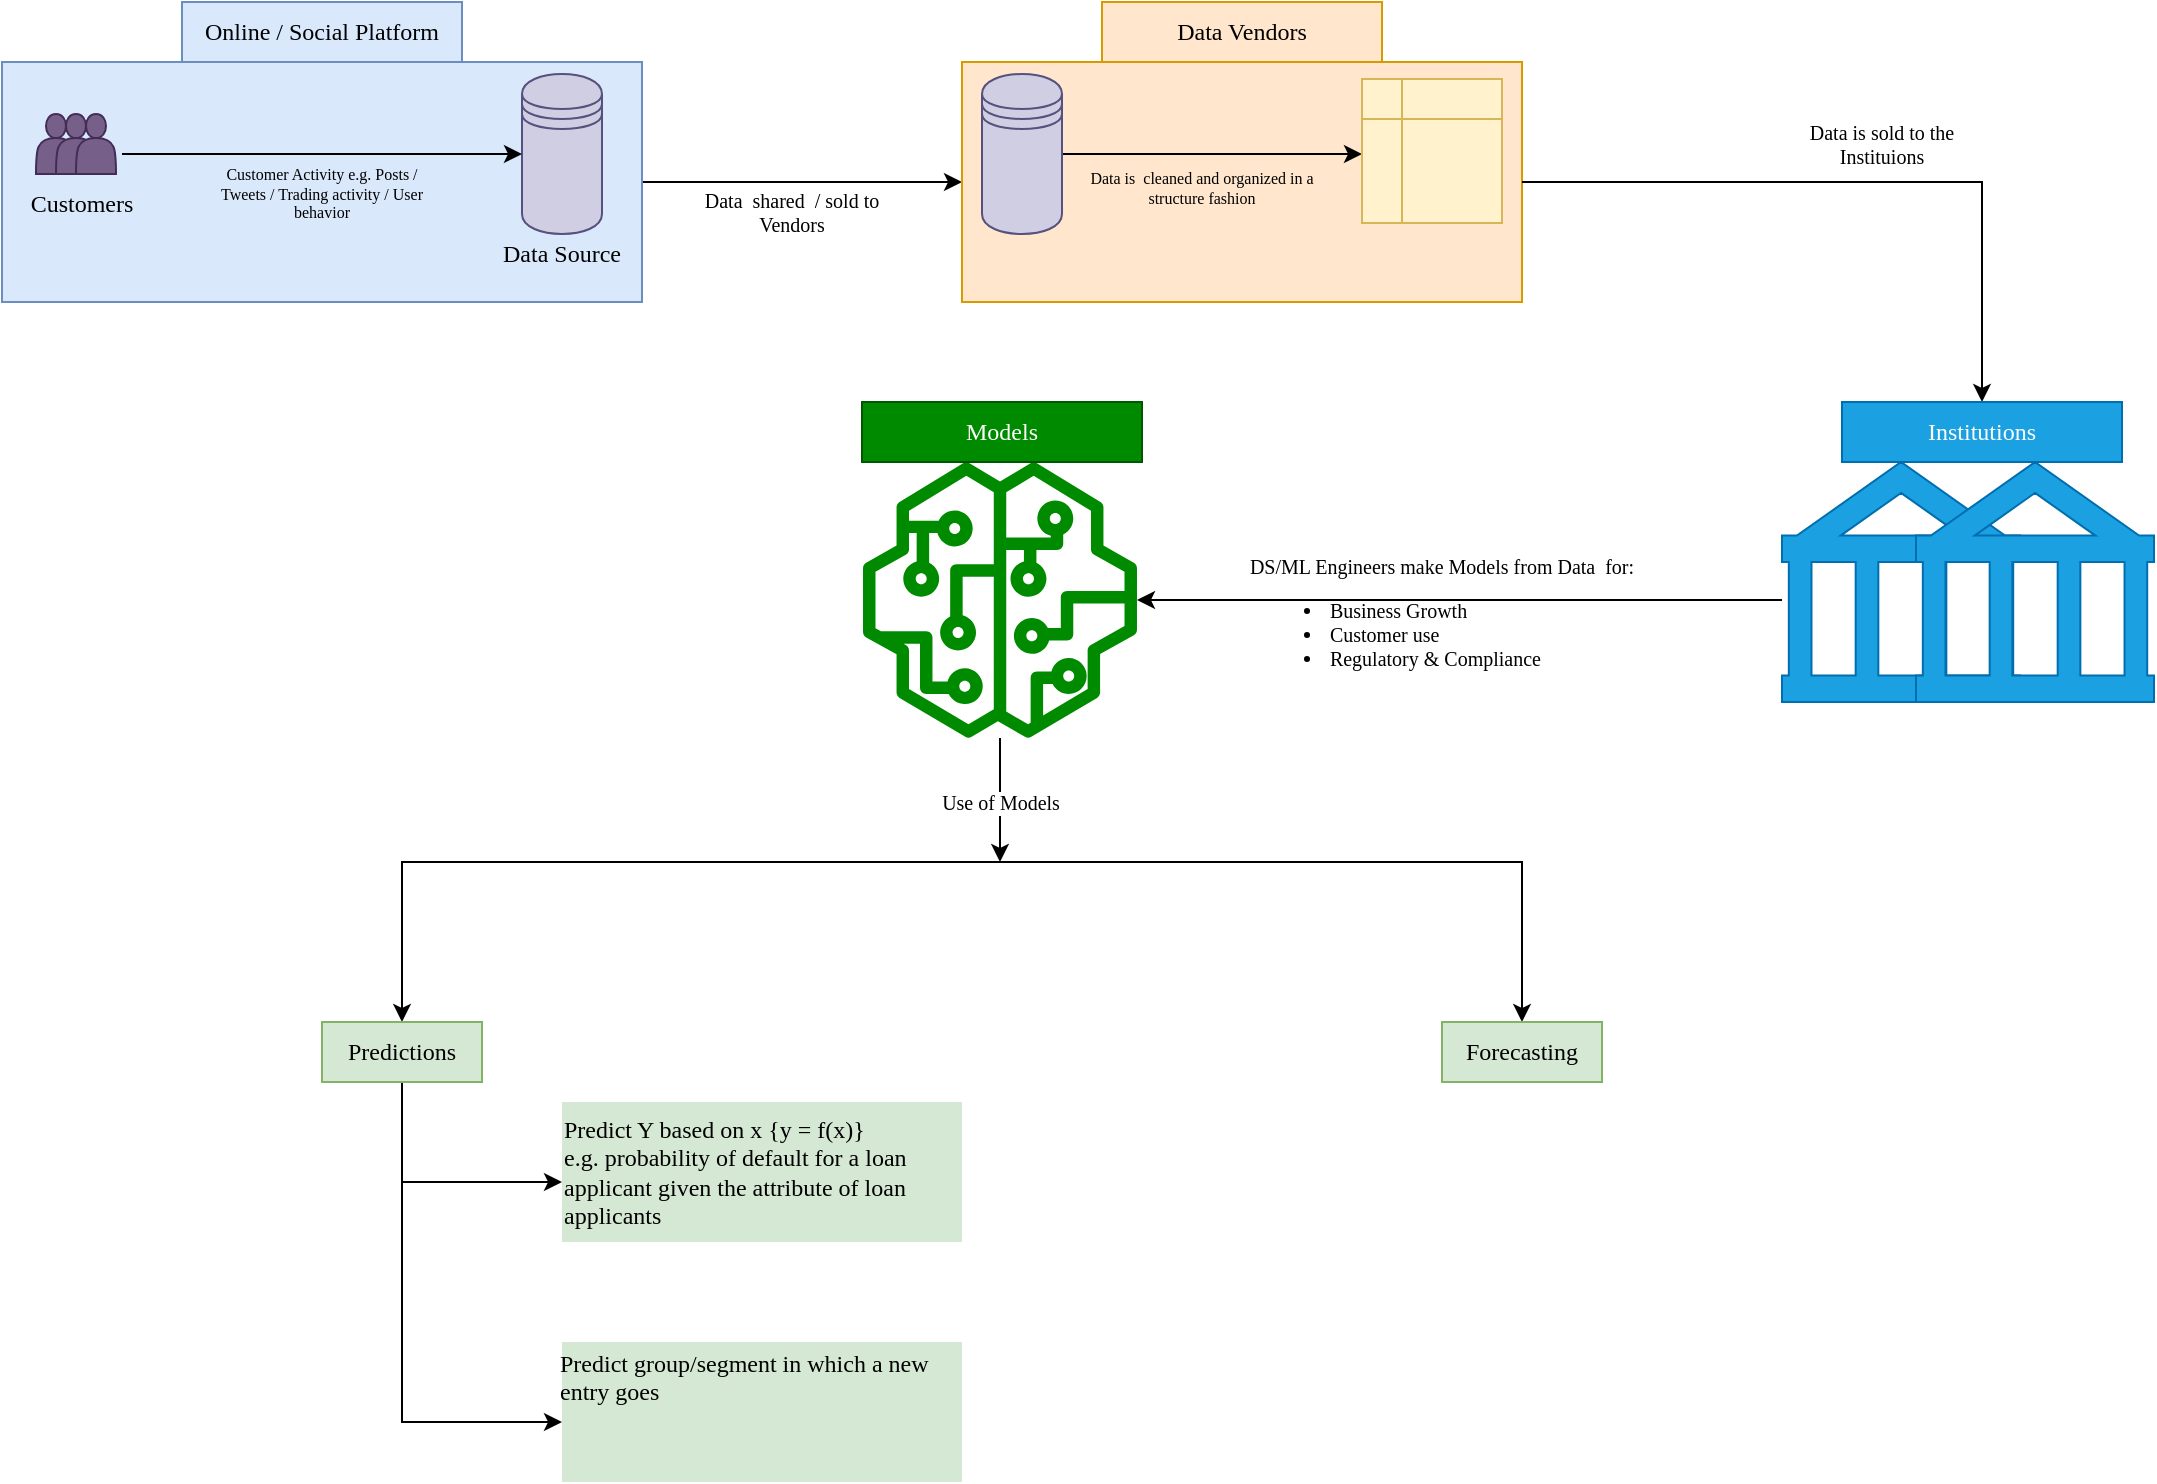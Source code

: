 <mxfile version="16.4.11" type="github">
  <diagram id="cB2xD58eg4lPSIvs-B4w" name="Page-1">
    <mxGraphModel dx="766" dy="1104" grid="1" gridSize="10" guides="1" tooltips="1" connect="1" arrows="1" fold="1" page="1" pageScale="1" pageWidth="1169" pageHeight="827" background="none" math="0" shadow="0">
      <root>
        <mxCell id="0" />
        <mxCell id="1" parent="0" />
        <mxCell id="4gpTap-luiY6iofxUlM1-19" value="" style="edgeStyle=orthogonalEdgeStyle;rounded=0;orthogonalLoop=1;jettySize=auto;html=1;fontFamily=Comic Sans MS;fontSize=7;" parent="1" source="4gpTap-luiY6iofxUlM1-3" target="4gpTap-luiY6iofxUlM1-18" edge="1">
          <mxGeometry relative="1" as="geometry" />
        </mxCell>
        <mxCell id="4gpTap-luiY6iofxUlM1-3" value="" style="rounded=0;whiteSpace=wrap;html=1;labelBackgroundColor=none;fontFamily=Comic Sans MS;fillColor=#dae8fc;strokeColor=#6c8ebf;" parent="1" vertex="1">
          <mxGeometry x="40" y="40" width="320" height="120" as="geometry" />
        </mxCell>
        <mxCell id="4gpTap-luiY6iofxUlM1-4" value="Online / Social Platform" style="text;html=1;strokeColor=#6c8ebf;fillColor=#dae8fc;align=center;verticalAlign=middle;whiteSpace=wrap;rounded=0;labelBackgroundColor=none;fontFamily=Comic Sans MS;" parent="1" vertex="1">
          <mxGeometry x="130" y="10" width="140" height="30" as="geometry" />
        </mxCell>
        <mxCell id="4gpTap-luiY6iofxUlM1-8" value="" style="group" parent="1" vertex="1" connectable="0">
          <mxGeometry x="57" y="66" width="40" height="30" as="geometry" />
        </mxCell>
        <mxCell id="4gpTap-luiY6iofxUlM1-5" value="" style="shape=actor;whiteSpace=wrap;html=1;labelBackgroundColor=none;fontFamily=Comic Sans MS;fillColor=#76608a;strokeColor=#432D57;fontColor=#ffffff;" parent="4gpTap-luiY6iofxUlM1-8" vertex="1">
          <mxGeometry width="20" height="30" as="geometry" />
        </mxCell>
        <mxCell id="4gpTap-luiY6iofxUlM1-6" value="" style="shape=actor;whiteSpace=wrap;html=1;labelBackgroundColor=none;fontFamily=Comic Sans MS;fillColor=#76608a;strokeColor=#432D57;fontColor=#ffffff;" parent="4gpTap-luiY6iofxUlM1-8" vertex="1">
          <mxGeometry x="10" width="20" height="30" as="geometry" />
        </mxCell>
        <mxCell id="4gpTap-luiY6iofxUlM1-7" value="" style="shape=actor;whiteSpace=wrap;html=1;labelBackgroundColor=none;fontFamily=Comic Sans MS;fillColor=#76608a;strokeColor=#432D57;fontColor=#ffffff;" parent="4gpTap-luiY6iofxUlM1-8" vertex="1">
          <mxGeometry x="20" width="20" height="30" as="geometry" />
        </mxCell>
        <mxCell id="4gpTap-luiY6iofxUlM1-9" value="Customers" style="text;html=1;strokeColor=none;fillColor=none;align=center;verticalAlign=middle;whiteSpace=wrap;rounded=0;labelBackgroundColor=none;fontFamily=Comic Sans MS;" parent="1" vertex="1">
          <mxGeometry x="50" y="96" width="60" height="30" as="geometry" />
        </mxCell>
        <mxCell id="4gpTap-luiY6iofxUlM1-10" value="" style="shape=datastore;whiteSpace=wrap;html=1;labelBackgroundColor=none;fontFamily=Comic Sans MS;fillColor=#d0cee2;strokeColor=#56517e;" parent="1" vertex="1">
          <mxGeometry x="300" y="46" width="40" height="80" as="geometry" />
        </mxCell>
        <mxCell id="4gpTap-luiY6iofxUlM1-11" value="" style="endArrow=classic;html=1;rounded=0;fontFamily=Comic Sans MS;" parent="1" target="4gpTap-luiY6iofxUlM1-10" edge="1">
          <mxGeometry width="50" height="50" relative="1" as="geometry">
            <mxPoint x="100" y="86" as="sourcePoint" />
            <mxPoint x="140" y="36" as="targetPoint" />
          </mxGeometry>
        </mxCell>
        <mxCell id="4gpTap-luiY6iofxUlM1-13" value="Data Source" style="text;html=1;strokeColor=none;fillColor=none;align=center;verticalAlign=middle;whiteSpace=wrap;rounded=0;labelBackgroundColor=none;fontFamily=Comic Sans MS;" parent="1" vertex="1">
          <mxGeometry x="280" y="126" width="80" height="20" as="geometry" />
        </mxCell>
        <mxCell id="4gpTap-luiY6iofxUlM1-15" value="Customer Activity e.g. Posts / Tweets / Trading activity / User behavior" style="text;html=1;strokeColor=none;fillColor=none;align=center;verticalAlign=middle;whiteSpace=wrap;rounded=0;labelBackgroundColor=none;fontFamily=Comic Sans MS;fontSize=8;" parent="1" vertex="1">
          <mxGeometry x="140" y="86" width="120" height="40" as="geometry" />
        </mxCell>
        <mxCell id="4gpTap-luiY6iofxUlM1-18" value="" style="whiteSpace=wrap;html=1;fontFamily=Comic Sans MS;fillColor=#ffe6cc;strokeColor=#d79b00;rounded=0;labelBackgroundColor=none;" parent="1" vertex="1">
          <mxGeometry x="520" y="40" width="280" height="120" as="geometry" />
        </mxCell>
        <mxCell id="4gpTap-luiY6iofxUlM1-20" value="Data Vendors" style="text;html=1;strokeColor=#d79b00;fillColor=#ffe6cc;align=center;verticalAlign=middle;whiteSpace=wrap;rounded=0;labelBackgroundColor=none;fontFamily=Comic Sans MS;" parent="1" vertex="1">
          <mxGeometry x="590" y="10" width="140" height="30" as="geometry" />
        </mxCell>
        <mxCell id="4gpTap-luiY6iofxUlM1-21" value="Data&amp;nbsp; shared&amp;nbsp; / sold to Vendors" style="text;html=1;strokeColor=none;fillColor=none;align=center;verticalAlign=middle;whiteSpace=wrap;rounded=0;labelBackgroundColor=none;fontFamily=Comic Sans MS;fontSize=10;" parent="1" vertex="1">
          <mxGeometry x="390" y="100" width="90" height="30" as="geometry" />
        </mxCell>
        <mxCell id="4gpTap-luiY6iofxUlM1-24" value="" style="edgeStyle=orthogonalEdgeStyle;rounded=0;orthogonalLoop=1;jettySize=auto;html=1;fontFamily=Comic Sans MS;fontSize=7;entryX=0;entryY=0.521;entryDx=0;entryDy=0;entryPerimeter=0;" parent="1" source="4gpTap-luiY6iofxUlM1-22" target="4gpTap-luiY6iofxUlM1-25" edge="1">
          <mxGeometry relative="1" as="geometry">
            <mxPoint x="670" y="86" as="targetPoint" />
          </mxGeometry>
        </mxCell>
        <mxCell id="4gpTap-luiY6iofxUlM1-22" value="" style="shape=datastore;whiteSpace=wrap;html=1;labelBackgroundColor=none;fontFamily=Comic Sans MS;fillColor=#d0cee2;strokeColor=#56517e;" parent="1" vertex="1">
          <mxGeometry x="530" y="46" width="40" height="80" as="geometry" />
        </mxCell>
        <mxCell id="4gpTap-luiY6iofxUlM1-25" value="" style="shape=internalStorage;whiteSpace=wrap;html=1;backgroundOutline=1;labelBackgroundColor=none;fontFamily=Comic Sans MS;fontSize=7;fillColor=#fff2cc;strokeColor=#d6b656;" parent="1" vertex="1">
          <mxGeometry x="720" y="48.5" width="70" height="72" as="geometry" />
        </mxCell>
        <mxCell id="4gpTap-luiY6iofxUlM1-26" value="Data is&amp;nbsp; cleaned and organized in a structure fashion" style="text;html=1;strokeColor=none;fillColor=none;align=center;verticalAlign=middle;whiteSpace=wrap;rounded=0;labelBackgroundColor=none;fontFamily=Comic Sans MS;fontSize=8;" parent="1" vertex="1">
          <mxGeometry x="580" y="86" width="120" height="34" as="geometry" />
        </mxCell>
        <mxCell id="4gpTap-luiY6iofxUlM1-30" value="" style="endArrow=classic;html=1;rounded=0;fontFamily=Comic Sans MS;fontSize=7;exitX=1;exitY=0.5;exitDx=0;exitDy=0;entryX=0.5;entryY=0;entryDx=0;entryDy=0;" parent="1" source="4gpTap-luiY6iofxUlM1-18" target="4gpTap-luiY6iofxUlM1-32" edge="1">
          <mxGeometry width="50" height="50" relative="1" as="geometry">
            <mxPoint x="550" y="490" as="sourcePoint" />
            <mxPoint x="660" y="260" as="targetPoint" />
            <Array as="points">
              <mxPoint x="1030" y="100" />
            </Array>
          </mxGeometry>
        </mxCell>
        <mxCell id="4gpTap-luiY6iofxUlM1-32" value="Institutions" style="text;html=1;strokeColor=#006EAF;fillColor=#1ba1e2;align=center;verticalAlign=middle;whiteSpace=wrap;rounded=0;labelBackgroundColor=none;fontFamily=Comic Sans MS;fontColor=#ffffff;" parent="1" vertex="1">
          <mxGeometry x="960" y="210" width="140" height="30" as="geometry" />
        </mxCell>
        <mxCell id="4gpTap-luiY6iofxUlM1-33" value="" style="group" parent="1" vertex="1" connectable="0">
          <mxGeometry x="930" y="240" width="186" height="120" as="geometry" />
        </mxCell>
        <mxCell id="4gpTap-luiY6iofxUlM1-27" value="" style="shape=mxgraph.signs.travel.bank;html=1;pointerEvents=1;fillColor=#1ba1e2;strokeColor=#006EAF;verticalLabelPosition=bottom;verticalAlign=top;align=center;labelBackgroundColor=none;fontFamily=Comic Sans MS;fontSize=7;fontColor=#ffffff;" parent="4gpTap-luiY6iofxUlM1-33" vertex="1">
          <mxGeometry width="119" height="120" as="geometry" />
        </mxCell>
        <mxCell id="4gpTap-luiY6iofxUlM1-31" value="" style="shape=mxgraph.signs.travel.bank;html=1;pointerEvents=1;fillColor=#1ba1e2;strokeColor=#006EAF;verticalLabelPosition=bottom;verticalAlign=top;align=center;labelBackgroundColor=none;fontFamily=Comic Sans MS;fontSize=7;fontColor=#ffffff;" parent="4gpTap-luiY6iofxUlM1-33" vertex="1">
          <mxGeometry x="67" width="119" height="120" as="geometry" />
        </mxCell>
        <mxCell id="4gpTap-luiY6iofxUlM1-34" value="&lt;font style=&quot;font-size: 10px;&quot;&gt;Data is sold to the Instituions&lt;/font&gt;" style="text;html=1;strokeColor=none;fillColor=none;align=center;verticalAlign=middle;whiteSpace=wrap;rounded=0;labelBackgroundColor=none;fontFamily=Comic Sans MS;fontSize=10;" parent="1" vertex="1">
          <mxGeometry x="940" y="66" width="80" height="30" as="geometry" />
        </mxCell>
        <mxCell id="4gpTap-luiY6iofxUlM1-36" value="" style="sketch=0;outlineConnect=0;fontColor=#ffffff;fillColor=#008a00;strokeColor=#005700;dashed=0;verticalLabelPosition=bottom;verticalAlign=top;align=center;html=1;fontSize=12;fontStyle=0;aspect=fixed;pointerEvents=1;shape=mxgraph.aws4.sagemaker_model;labelBackgroundColor=none;fontFamily=Comic Sans MS;" parent="1" vertex="1">
          <mxGeometry x="470" y="240" width="138" height="138" as="geometry" />
        </mxCell>
        <mxCell id="4gpTap-luiY6iofxUlM1-37" value="Models" style="text;html=1;strokeColor=#005700;fillColor=#008a00;align=center;verticalAlign=middle;whiteSpace=wrap;rounded=0;labelBackgroundColor=none;fontFamily=Comic Sans MS;fontColor=#ffffff;" parent="1" vertex="1">
          <mxGeometry x="470" y="210" width="140" height="30" as="geometry" />
        </mxCell>
        <mxCell id="4gpTap-luiY6iofxUlM1-38" value="" style="endArrow=classic;html=1;rounded=0;fontFamily=Comic Sans MS;fontSize=10;exitX=0;exitY=0.575;exitDx=0;exitDy=0;exitPerimeter=0;" parent="1" source="4gpTap-luiY6iofxUlM1-27" target="4gpTap-luiY6iofxUlM1-36" edge="1">
          <mxGeometry width="50" height="50" relative="1" as="geometry">
            <mxPoint x="500" y="490" as="sourcePoint" />
            <mxPoint x="550" y="440" as="targetPoint" />
          </mxGeometry>
        </mxCell>
        <mxCell id="4gpTap-luiY6iofxUlM1-39" value="DS/ML Engineers make Models from Data&amp;nbsp; for:&lt;br&gt;&lt;ul&gt;&lt;li style=&quot;text-align: left&quot;&gt;Business Growth&lt;/li&gt;&lt;li style=&quot;text-align: left&quot;&gt;Customer use&lt;/li&gt;&lt;li style=&quot;text-align: left&quot;&gt;Regulatory &amp;amp; Compliance&lt;/li&gt;&lt;/ul&gt;" style="text;html=1;strokeColor=none;fillColor=none;align=center;verticalAlign=top;whiteSpace=wrap;rounded=0;labelBackgroundColor=none;fontFamily=Comic Sans MS;fontSize=10;" parent="1" vertex="1">
          <mxGeometry x="640" y="280" width="240" height="80" as="geometry" />
        </mxCell>
        <mxCell id="Tz5PCKDP_7nENJBLWrkZ-1" value="" style="endArrow=classic;html=1;rounded=0;" edge="1" parent="1" source="4gpTap-luiY6iofxUlM1-36">
          <mxGeometry width="50" height="50" relative="1" as="geometry">
            <mxPoint x="560" y="590" as="sourcePoint" />
            <mxPoint x="539" y="440" as="targetPoint" />
          </mxGeometry>
        </mxCell>
        <mxCell id="Tz5PCKDP_7nENJBLWrkZ-2" value="Use of Models" style="edgeLabel;html=1;align=center;verticalAlign=middle;resizable=0;points=[];fontFamily=Comic Sans MS;fontSize=10;" vertex="1" connectable="0" parent="Tz5PCKDP_7nENJBLWrkZ-1">
          <mxGeometry x="-0.452" y="-3" relative="1" as="geometry">
            <mxPoint x="3" y="15" as="offset" />
          </mxGeometry>
        </mxCell>
        <mxCell id="Tz5PCKDP_7nENJBLWrkZ-3" value="" style="endArrow=classic;html=1;rounded=0;fontFamily=Comic Sans MS;fontSize=10;" edge="1" parent="1">
          <mxGeometry width="50" height="50" relative="1" as="geometry">
            <mxPoint x="540" y="440" as="sourcePoint" />
            <mxPoint x="240" y="520" as="targetPoint" />
            <Array as="points">
              <mxPoint x="240" y="440" />
            </Array>
          </mxGeometry>
        </mxCell>
        <mxCell id="Tz5PCKDP_7nENJBLWrkZ-4" value="" style="endArrow=classic;html=1;rounded=0;fontFamily=Comic Sans MS;fontSize=10;" edge="1" parent="1">
          <mxGeometry width="50" height="50" relative="1" as="geometry">
            <mxPoint x="540" y="440" as="sourcePoint" />
            <mxPoint x="800" y="520" as="targetPoint" />
            <Array as="points">
              <mxPoint x="800" y="440" />
            </Array>
          </mxGeometry>
        </mxCell>
        <mxCell id="Tz5PCKDP_7nENJBLWrkZ-8" value="" style="edgeStyle=orthogonalEdgeStyle;rounded=0;orthogonalLoop=1;jettySize=auto;html=1;fontFamily=Comic Sans MS;fontSize=12;exitX=0.5;exitY=1;exitDx=0;exitDy=0;" edge="1" parent="1" source="Tz5PCKDP_7nENJBLWrkZ-5" target="Tz5PCKDP_7nENJBLWrkZ-7">
          <mxGeometry relative="1" as="geometry">
            <Array as="points">
              <mxPoint x="240" y="600" />
            </Array>
          </mxGeometry>
        </mxCell>
        <mxCell id="Tz5PCKDP_7nENJBLWrkZ-5" value="Predictions" style="text;html=1;strokeColor=#82b366;fillColor=#d5e8d4;align=center;verticalAlign=middle;whiteSpace=wrap;rounded=0;fontFamily=Comic Sans MS;fontSize=12;" vertex="1" parent="1">
          <mxGeometry x="200" y="520" width="80" height="30" as="geometry" />
        </mxCell>
        <mxCell id="Tz5PCKDP_7nENJBLWrkZ-6" value="Forecasting" style="text;html=1;align=center;verticalAlign=middle;whiteSpace=wrap;rounded=0;fontFamily=Comic Sans MS;fontSize=12;strokeColor=#82b366;fillColor=#d5e8d4;" vertex="1" parent="1">
          <mxGeometry x="760" y="520" width="80" height="30" as="geometry" />
        </mxCell>
        <mxCell id="Tz5PCKDP_7nENJBLWrkZ-7" value="&lt;span&gt;Predict Y based on x {&lt;/span&gt;&lt;span&gt;y = f(x)}&lt;br&gt;&lt;/span&gt;&lt;div&gt;&lt;span&gt;e.g. probability of default for a loan applicant given the attribute of loan applicants&lt;/span&gt;&lt;/div&gt;" style="whiteSpace=wrap;html=1;fontFamily=Comic Sans MS;fillColor=#D5E8D4;strokeColor=none;gradientColor=none;rounded=0;align=left;spacing=1;" vertex="1" parent="1">
          <mxGeometry x="320" y="560" width="200" height="70" as="geometry" />
        </mxCell>
        <mxCell id="Tz5PCKDP_7nENJBLWrkZ-9" value="&lt;span&gt;Predict group/segment in which a new entry goes&amp;nbsp;&lt;/span&gt;" style="whiteSpace=wrap;html=1;fontFamily=Comic Sans MS;fillColor=#D5E8D4;strokeColor=none;gradientColor=none;rounded=0;align=left;verticalAlign=top;horizontal=1;spacing=-1;" vertex="1" parent="1">
          <mxGeometry x="320" y="680" width="200" height="70" as="geometry" />
        </mxCell>
        <mxCell id="Tz5PCKDP_7nENJBLWrkZ-10" value="" style="edgeStyle=orthogonalEdgeStyle;rounded=0;orthogonalLoop=1;jettySize=auto;html=1;fontFamily=Comic Sans MS;fontSize=12;" edge="1" parent="1">
          <mxGeometry relative="1" as="geometry">
            <mxPoint x="240" y="600" as="sourcePoint" />
            <mxPoint x="320" y="720" as="targetPoint" />
            <Array as="points">
              <mxPoint x="240" y="720" />
            </Array>
          </mxGeometry>
        </mxCell>
      </root>
    </mxGraphModel>
  </diagram>
</mxfile>
